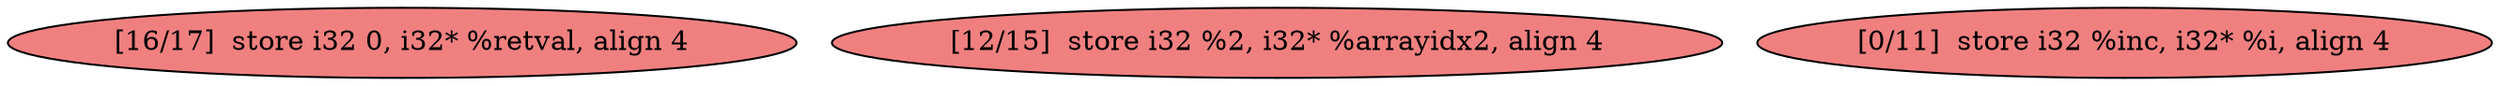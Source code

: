 
digraph G {


node20 [fillcolor=lightcoral,label="[16/17]  store i32 0, i32* %retval, align 4",shape=ellipse,style=filled ]
node18 [fillcolor=lightcoral,label="[12/15]  store i32 %2, i32* %arrayidx2, align 4",shape=ellipse,style=filled ]
node19 [fillcolor=lightcoral,label="[0/11]  store i32 %inc, i32* %i, align 4",shape=ellipse,style=filled ]



}
